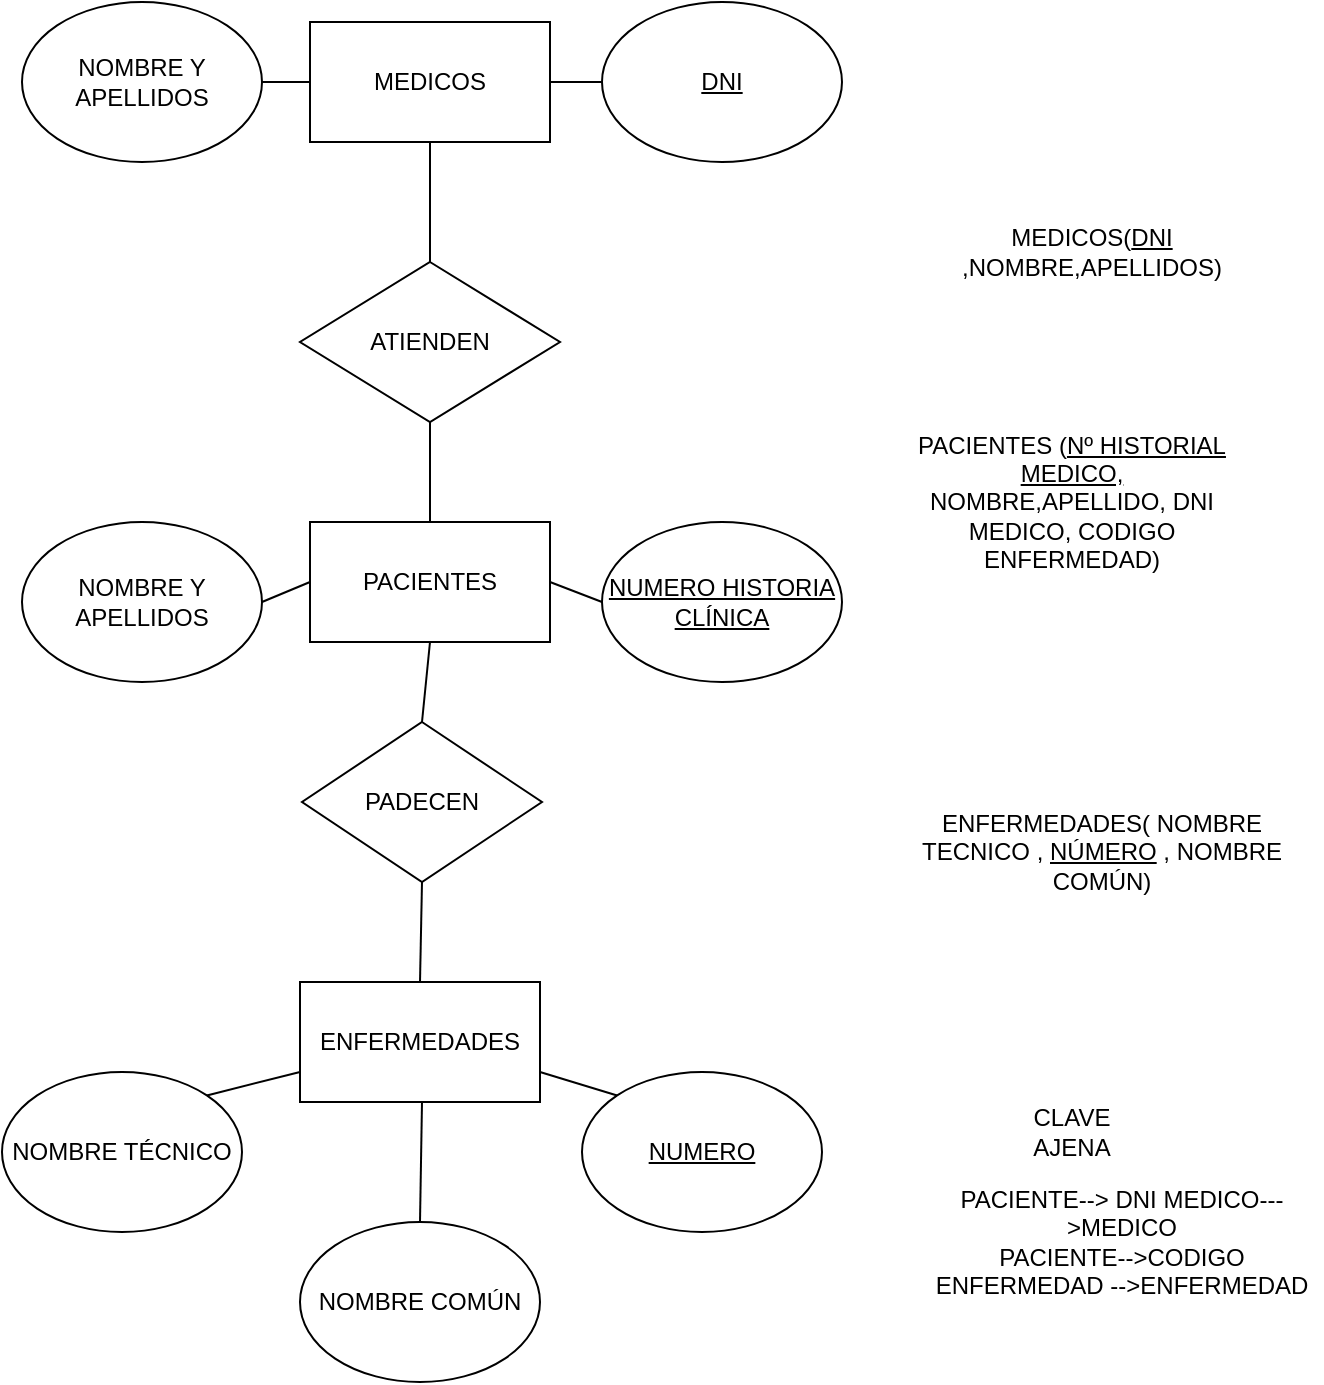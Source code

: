 <mxfile version="22.0.2" type="device">
  <diagram name="Página-1" id="YDRBUx42sXzI5LNJQjgc">
    <mxGraphModel dx="389" dy="480" grid="1" gridSize="10" guides="1" tooltips="1" connect="1" arrows="1" fold="1" page="1" pageScale="1" pageWidth="827" pageHeight="1169" math="0" shadow="0">
      <root>
        <mxCell id="0" />
        <mxCell id="1" parent="0" />
        <mxCell id="TvtRDDA3BJZ0iox3KKef-2" value="MEDICOS" style="rounded=0;whiteSpace=wrap;html=1;" vertex="1" parent="1">
          <mxGeometry x="294" y="60" width="120" height="60" as="geometry" />
        </mxCell>
        <mxCell id="TvtRDDA3BJZ0iox3KKef-4" value="&lt;u&gt;DNI&lt;/u&gt;" style="ellipse;whiteSpace=wrap;html=1;" vertex="1" parent="1">
          <mxGeometry x="440" y="50" width="120" height="80" as="geometry" />
        </mxCell>
        <mxCell id="TvtRDDA3BJZ0iox3KKef-5" value="NOMBRE Y APELLIDOS" style="ellipse;whiteSpace=wrap;html=1;" vertex="1" parent="1">
          <mxGeometry x="150" y="50" width="120" height="80" as="geometry" />
        </mxCell>
        <mxCell id="TvtRDDA3BJZ0iox3KKef-6" value="ATIENDEN" style="rhombus;whiteSpace=wrap;html=1;" vertex="1" parent="1">
          <mxGeometry x="289" y="180" width="130" height="80" as="geometry" />
        </mxCell>
        <mxCell id="TvtRDDA3BJZ0iox3KKef-7" value="PACIENTES" style="rounded=0;whiteSpace=wrap;html=1;" vertex="1" parent="1">
          <mxGeometry x="294" y="310" width="120" height="60" as="geometry" />
        </mxCell>
        <mxCell id="TvtRDDA3BJZ0iox3KKef-8" value="&lt;u&gt;NUMERO HISTORIA CLÍNICA&lt;/u&gt;" style="ellipse;whiteSpace=wrap;html=1;" vertex="1" parent="1">
          <mxGeometry x="440" y="310" width="120" height="80" as="geometry" />
        </mxCell>
        <mxCell id="TvtRDDA3BJZ0iox3KKef-9" value="NOMBRE Y APELLIDOS" style="ellipse;whiteSpace=wrap;html=1;" vertex="1" parent="1">
          <mxGeometry x="150" y="310" width="120" height="80" as="geometry" />
        </mxCell>
        <mxCell id="TvtRDDA3BJZ0iox3KKef-11" value="PADECEN" style="rhombus;whiteSpace=wrap;html=1;" vertex="1" parent="1">
          <mxGeometry x="290" y="410" width="120" height="80" as="geometry" />
        </mxCell>
        <mxCell id="TvtRDDA3BJZ0iox3KKef-12" value="ENFERMEDADES" style="rounded=0;whiteSpace=wrap;html=1;" vertex="1" parent="1">
          <mxGeometry x="289" y="540" width="120" height="60" as="geometry" />
        </mxCell>
        <mxCell id="TvtRDDA3BJZ0iox3KKef-13" value="&lt;u&gt;NUMERO&lt;/u&gt;" style="ellipse;whiteSpace=wrap;html=1;" vertex="1" parent="1">
          <mxGeometry x="430" y="585" width="120" height="80" as="geometry" />
        </mxCell>
        <mxCell id="TvtRDDA3BJZ0iox3KKef-14" value="NOMBRE TÉCNICO" style="ellipse;whiteSpace=wrap;html=1;" vertex="1" parent="1">
          <mxGeometry x="140" y="585" width="120" height="80" as="geometry" />
        </mxCell>
        <mxCell id="TvtRDDA3BJZ0iox3KKef-15" value="NOMBRE COMÚN" style="ellipse;whiteSpace=wrap;html=1;" vertex="1" parent="1">
          <mxGeometry x="289" y="660" width="120" height="80" as="geometry" />
        </mxCell>
        <mxCell id="TvtRDDA3BJZ0iox3KKef-16" value="" style="endArrow=none;html=1;rounded=0;exitX=0.5;exitY=0;exitDx=0;exitDy=0;" edge="1" parent="1" source="TvtRDDA3BJZ0iox3KKef-15">
          <mxGeometry width="50" height="50" relative="1" as="geometry">
            <mxPoint x="300" y="650" as="sourcePoint" />
            <mxPoint x="350" y="600" as="targetPoint" />
          </mxGeometry>
        </mxCell>
        <mxCell id="TvtRDDA3BJZ0iox3KKef-17" value="" style="endArrow=none;html=1;rounded=0;entryX=0;entryY=0.75;entryDx=0;entryDy=0;exitX=1;exitY=0;exitDx=0;exitDy=0;" edge="1" parent="1" source="TvtRDDA3BJZ0iox3KKef-14" target="TvtRDDA3BJZ0iox3KKef-12">
          <mxGeometry width="50" height="50" relative="1" as="geometry">
            <mxPoint x="320" y="680" as="sourcePoint" />
            <mxPoint x="370" y="630" as="targetPoint" />
          </mxGeometry>
        </mxCell>
        <mxCell id="TvtRDDA3BJZ0iox3KKef-18" value="" style="endArrow=none;html=1;rounded=0;entryX=1;entryY=0.75;entryDx=0;entryDy=0;exitX=0;exitY=0;exitDx=0;exitDy=0;" edge="1" parent="1" source="TvtRDDA3BJZ0iox3KKef-13" target="TvtRDDA3BJZ0iox3KKef-12">
          <mxGeometry width="50" height="50" relative="1" as="geometry">
            <mxPoint x="320" y="680" as="sourcePoint" />
            <mxPoint x="370" y="630" as="targetPoint" />
          </mxGeometry>
        </mxCell>
        <mxCell id="TvtRDDA3BJZ0iox3KKef-19" value="" style="endArrow=none;html=1;rounded=0;entryX=0.5;entryY=1;entryDx=0;entryDy=0;exitX=0.5;exitY=0;exitDx=0;exitDy=0;" edge="1" parent="1" source="TvtRDDA3BJZ0iox3KKef-12" target="TvtRDDA3BJZ0iox3KKef-11">
          <mxGeometry width="50" height="50" relative="1" as="geometry">
            <mxPoint x="320" y="520" as="sourcePoint" />
            <mxPoint x="370" y="470" as="targetPoint" />
          </mxGeometry>
        </mxCell>
        <mxCell id="TvtRDDA3BJZ0iox3KKef-20" value="" style="endArrow=none;html=1;rounded=0;entryX=0.5;entryY=1;entryDx=0;entryDy=0;exitX=0.5;exitY=0;exitDx=0;exitDy=0;" edge="1" parent="1" source="TvtRDDA3BJZ0iox3KKef-11" target="TvtRDDA3BJZ0iox3KKef-7">
          <mxGeometry width="50" height="50" relative="1" as="geometry">
            <mxPoint x="320" y="520" as="sourcePoint" />
            <mxPoint x="370" y="470" as="targetPoint" />
          </mxGeometry>
        </mxCell>
        <mxCell id="TvtRDDA3BJZ0iox3KKef-21" value="" style="endArrow=none;html=1;rounded=0;entryX=1;entryY=0.5;entryDx=0;entryDy=0;exitX=0;exitY=0.5;exitDx=0;exitDy=0;" edge="1" parent="1" source="TvtRDDA3BJZ0iox3KKef-8" target="TvtRDDA3BJZ0iox3KKef-7">
          <mxGeometry width="50" height="50" relative="1" as="geometry">
            <mxPoint x="320" y="520" as="sourcePoint" />
            <mxPoint x="370" y="470" as="targetPoint" />
          </mxGeometry>
        </mxCell>
        <mxCell id="TvtRDDA3BJZ0iox3KKef-22" value="" style="endArrow=none;html=1;rounded=0;entryX=0;entryY=0.5;entryDx=0;entryDy=0;exitX=1;exitY=0.5;exitDx=0;exitDy=0;" edge="1" parent="1" source="TvtRDDA3BJZ0iox3KKef-9" target="TvtRDDA3BJZ0iox3KKef-7">
          <mxGeometry width="50" height="50" relative="1" as="geometry">
            <mxPoint x="320" y="520" as="sourcePoint" />
            <mxPoint x="370" y="470" as="targetPoint" />
          </mxGeometry>
        </mxCell>
        <mxCell id="TvtRDDA3BJZ0iox3KKef-23" value="" style="endArrow=none;html=1;rounded=0;exitX=0.5;exitY=0;exitDx=0;exitDy=0;entryX=0.5;entryY=1;entryDx=0;entryDy=0;" edge="1" parent="1" source="TvtRDDA3BJZ0iox3KKef-6" target="TvtRDDA3BJZ0iox3KKef-2">
          <mxGeometry width="50" height="50" relative="1" as="geometry">
            <mxPoint x="310" y="170" as="sourcePoint" />
            <mxPoint x="360" y="120" as="targetPoint" />
          </mxGeometry>
        </mxCell>
        <mxCell id="TvtRDDA3BJZ0iox3KKef-24" value="" style="endArrow=none;html=1;rounded=0;entryX=1;entryY=0.5;entryDx=0;entryDy=0;exitX=0;exitY=0.5;exitDx=0;exitDy=0;" edge="1" parent="1" source="TvtRDDA3BJZ0iox3KKef-4" target="TvtRDDA3BJZ0iox3KKef-2">
          <mxGeometry width="50" height="50" relative="1" as="geometry">
            <mxPoint x="320" y="200" as="sourcePoint" />
            <mxPoint x="370" y="150" as="targetPoint" />
          </mxGeometry>
        </mxCell>
        <mxCell id="TvtRDDA3BJZ0iox3KKef-25" value="" style="endArrow=none;html=1;rounded=0;entryX=0;entryY=0.5;entryDx=0;entryDy=0;exitX=1;exitY=0.5;exitDx=0;exitDy=0;" edge="1" parent="1" source="TvtRDDA3BJZ0iox3KKef-5" target="TvtRDDA3BJZ0iox3KKef-2">
          <mxGeometry width="50" height="50" relative="1" as="geometry">
            <mxPoint x="320" y="200" as="sourcePoint" />
            <mxPoint x="370" y="150" as="targetPoint" />
          </mxGeometry>
        </mxCell>
        <mxCell id="TvtRDDA3BJZ0iox3KKef-26" value="" style="endArrow=none;html=1;rounded=0;entryX=0.5;entryY=1;entryDx=0;entryDy=0;exitX=0.5;exitY=0;exitDx=0;exitDy=0;" edge="1" parent="1" source="TvtRDDA3BJZ0iox3KKef-7" target="TvtRDDA3BJZ0iox3KKef-6">
          <mxGeometry width="50" height="50" relative="1" as="geometry">
            <mxPoint x="300" y="300" as="sourcePoint" />
            <mxPoint x="350" y="250" as="targetPoint" />
          </mxGeometry>
        </mxCell>
        <mxCell id="TvtRDDA3BJZ0iox3KKef-27" value="MEDICOS(&lt;u&gt;DNI&lt;/u&gt; ,NOMBRE,APELLIDOS)" style="text;html=1;strokeColor=none;fillColor=none;align=center;verticalAlign=middle;whiteSpace=wrap;rounded=0;" vertex="1" parent="1">
          <mxGeometry x="590" y="130" width="190" height="90" as="geometry" />
        </mxCell>
        <mxCell id="TvtRDDA3BJZ0iox3KKef-28" value="PACIENTES (&lt;u&gt;Nº HISTORIAL MEDICO,&lt;/u&gt; NOMBRE,APELLIDO, DNI MEDICO, CODIGO ENFERMEDAD)" style="text;html=1;strokeColor=none;fillColor=none;align=center;verticalAlign=middle;whiteSpace=wrap;rounded=0;" vertex="1" parent="1">
          <mxGeometry x="590" y="240" width="170" height="120" as="geometry" />
        </mxCell>
        <mxCell id="TvtRDDA3BJZ0iox3KKef-29" value="ENFERMEDADES( NOMBRE TECNICO , &lt;u&gt;NÚMERO&lt;/u&gt; , NOMBRE COMÚN)" style="text;html=1;strokeColor=none;fillColor=none;align=center;verticalAlign=middle;whiteSpace=wrap;rounded=0;" vertex="1" parent="1">
          <mxGeometry x="590" y="430" width="200" height="90" as="geometry" />
        </mxCell>
        <mxCell id="TvtRDDA3BJZ0iox3KKef-30" value="PACIENTE--&amp;gt; DNI MEDICO---&amp;gt;MEDICO&lt;br&gt;PACIENTE--&amp;gt;CODIGO ENFERMEDAD --&amp;gt;ENFERMEDAD" style="text;html=1;strokeColor=none;fillColor=none;align=center;verticalAlign=middle;whiteSpace=wrap;rounded=0;" vertex="1" parent="1">
          <mxGeometry x="600" y="640" width="200" height="60" as="geometry" />
        </mxCell>
        <mxCell id="TvtRDDA3BJZ0iox3KKef-31" value="CLAVE AJENA" style="text;html=1;strokeColor=none;fillColor=none;align=center;verticalAlign=middle;whiteSpace=wrap;rounded=0;" vertex="1" parent="1">
          <mxGeometry x="645" y="600" width="60" height="30" as="geometry" />
        </mxCell>
      </root>
    </mxGraphModel>
  </diagram>
</mxfile>
